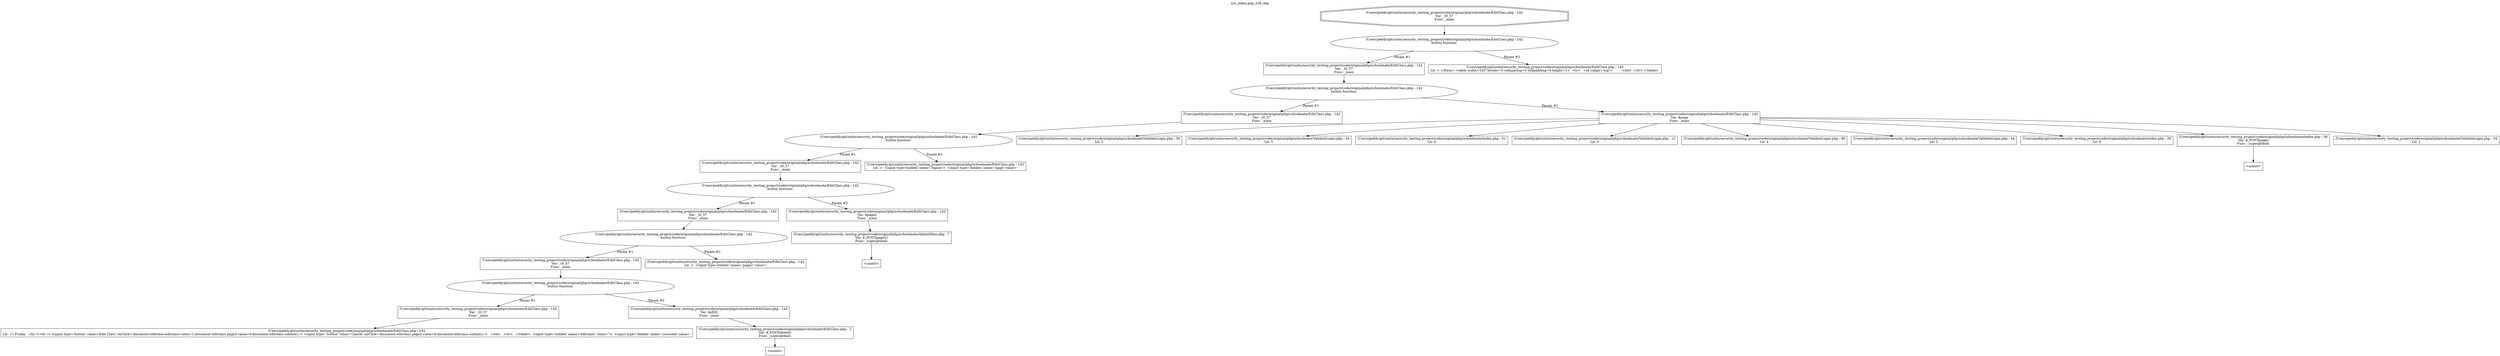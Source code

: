 digraph cfg {
  label="xss_index.php_239_dep";
  labelloc=t;
  n1 [shape=doubleoctagon, label="/Users/peddy/git/unitn/security_testing_project/code/original/php/schoolmate/EditClass.php : 142\nVar: _t0_57\nFunc: _main\n"];
  n2 [shape=ellipse, label="/Users/peddy/git/unitn/security_testing_project/code/original/php/schoolmate/EditClass.php : 142\nbuiltin function:\n.\n"];
  n3 [shape=box, label="/Users/peddy/git/unitn/security_testing_project/code/original/php/schoolmate/EditClass.php : 142\nVar: _t0_57\nFunc: _main\n"];
  n4 [shape=ellipse, label="/Users/peddy/git/unitn/security_testing_project/code/original/php/schoolmate/EditClass.php : 142\nbuiltin function:\n.\n"];
  n5 [shape=box, label="/Users/peddy/git/unitn/security_testing_project/code/original/php/schoolmate/EditClass.php : 142\nVar: _t0_57\nFunc: _main\n"];
  n6 [shape=ellipse, label="/Users/peddy/git/unitn/security_testing_project/code/original/php/schoolmate/EditClass.php : 142\nbuiltin function:\n.\n"];
  n7 [shape=box, label="/Users/peddy/git/unitn/security_testing_project/code/original/php/schoolmate/EditClass.php : 142\nVar: _t0_57\nFunc: _main\n"];
  n8 [shape=ellipse, label="/Users/peddy/git/unitn/security_testing_project/code/original/php/schoolmate/EditClass.php : 142\nbuiltin function:\n.\n"];
  n9 [shape=box, label="/Users/peddy/git/unitn/security_testing_project/code/original/php/schoolmate/EditClass.php : 142\nVar: _t0_57\nFunc: _main\n"];
  n10 [shape=ellipse, label="/Users/peddy/git/unitn/security_testing_project/code/original/php/schoolmate/EditClass.php : 142\nbuiltin function:\n.\n"];
  n11 [shape=box, label="/Users/peddy/git/unitn/security_testing_project/code/original/php/schoolmate/EditClass.php : 142\nVar: _t0_57\nFunc: _main\n"];
  n12 [shape=ellipse, label="/Users/peddy/git/unitn/security_testing_project/code/original/php/schoolmate/EditClass.php : 142\nbuiltin function:\n.\n"];
  n13 [shape=box, label="/Users/peddy/git/unitn/security_testing_project/code/original/php/schoolmate/EditClass.php : 142\nVar: _t0_57\nFunc: _main\n"];
  n14 [shape=box, label="/Users/peddy/git/unitn/security_testing_project/code/original/php/schoolmate/EditClass.php : 142\nLit:  /> Friday   <br /><br />	<input type='button' value='Edit Class' onClick='document.editclass.editclass.value=1;document.editclass.page2.value=0;document.editclass.submit();'>	<input type='button' value='Cancel' onClick='document.editclass.page2.value=0;document.editclass.submit();'>   </td>   </tr>   </table>  <input type='hidden' name='editclass' value=''>  <input type='hidden' name='courseid' value='\n"];
  n15 [shape=box, label="/Users/peddy/git/unitn/security_testing_project/code/original/php/schoolmate/EditClass.php : 142\nVar: $id[0]\nFunc: _main\n"];
  n16 [shape=box, label="/Users/peddy/git/unitn/security_testing_project/code/original/php/schoolmate/EditClass.php : 2\nVar: $_POST[delete]\nFunc: _superglobals\n"];
  n17 [shape=box, label="<uninit>"];
  n18 [shape=box, label="/Users/peddy/git/unitn/security_testing_project/code/original/php/schoolmate/EditClass.php : 142\nLit: >  <input type=hidden' name='page2' value='\n"];
  n19 [shape=box, label="/Users/peddy/git/unitn/security_testing_project/code/original/php/schoolmate/EditClass.php : 142\nVar: $page2\nFunc: _main\n"];
  n20 [shape=box, label="/Users/peddy/git/unitn/security_testing_project/code/original/php/schoolmate/AdminMain.php : 7\nVar: $_POST[page2]\nFunc: _superglobals\n"];
  n21 [shape=box, label="<uninit>"];
  n22 [shape=box, label="/Users/peddy/git/unitn/security_testing_project/code/original/php/schoolmate/EditClass.php : 142\nLit: >  <input type=hidden' name='logout'>  <input type='hidden' name='page' value='\n"];
  n23 [shape=box, label="/Users/peddy/git/unitn/security_testing_project/code/original/php/schoolmate/EditClass.php : 142\nVar: $page\nFunc: _main\n"];
  n24 [shape=box, label="/Users/peddy/git/unitn/security_testing_project/code/original/php/schoolmate/ValidateLogin.php : 39\nLit: 2\n"];
  n25 [shape=box, label="/Users/peddy/git/unitn/security_testing_project/code/original/php/schoolmate/ValidateLogin.php : 54\nLit: 5\n"];
  n26 [shape=box, label="/Users/peddy/git/unitn/security_testing_project/code/original/php/schoolmate/index.php : 51\nLit: 0\n"];
  n27 [shape=box, label="/Users/peddy/git/unitn/security_testing_project/code/original/php/schoolmate/ValidateLogin.php : 12\nLit: 0\n"];
  n28 [shape=box, label="/Users/peddy/git/unitn/security_testing_project/code/original/php/schoolmate/ValidateLogin.php : 49\nLit: 4\n"];
  n29 [shape=box, label="/Users/peddy/git/unitn/security_testing_project/code/original/php/schoolmate/ValidateLogin.php : 44\nLit: 2\n"];
  n30 [shape=box, label="/Users/peddy/git/unitn/security_testing_project/code/original/php/schoolmate/index.php : 39\nLit: 0\n"];
  n31 [shape=box, label="/Users/peddy/git/unitn/security_testing_project/code/original/php/schoolmate/index.php : 36\nVar: $_POST[page]\nFunc: _superglobals\n"];
  n32 [shape=box, label="<uninit>"];
  n33 [shape=box, label="/Users/peddy/git/unitn/security_testing_project/code/original/php/schoolmate/ValidateLogin.php : 34\nLit: 1\n"];
  n34 [shape=box, label="/Users/peddy/git/unitn/security_testing_project/code/original/php/schoolmate/EditClass.php : 142\nLit: > </form> <table width=520' border=0 cellspacing=0 cellpadding=0 height=1>  <tr>   <td valign='top'>	&nbsp;   </td>  </tr> </table> \n"];
  n1 -> n2;
  n3 -> n4;
  n5 -> n6;
  n7 -> n8;
  n9 -> n10;
  n11 -> n12;
  n13 -> n14;
  n12 -> n13[label="Param #1"];
  n12 -> n15[label="Param #2"];
  n16 -> n17;
  n15 -> n16;
  n10 -> n11[label="Param #1"];
  n10 -> n18[label="Param #2"];
  n8 -> n9[label="Param #1"];
  n8 -> n19[label="Param #2"];
  n20 -> n21;
  n19 -> n20;
  n6 -> n7[label="Param #1"];
  n6 -> n22[label="Param #2"];
  n4 -> n5[label="Param #1"];
  n4 -> n23[label="Param #2"];
  n23 -> n24;
  n23 -> n25;
  n23 -> n26;
  n23 -> n27;
  n23 -> n28;
  n23 -> n29;
  n23 -> n30;
  n23 -> n31;
  n23 -> n33;
  n31 -> n32;
  n2 -> n3[label="Param #1"];
  n2 -> n34[label="Param #2"];
}
